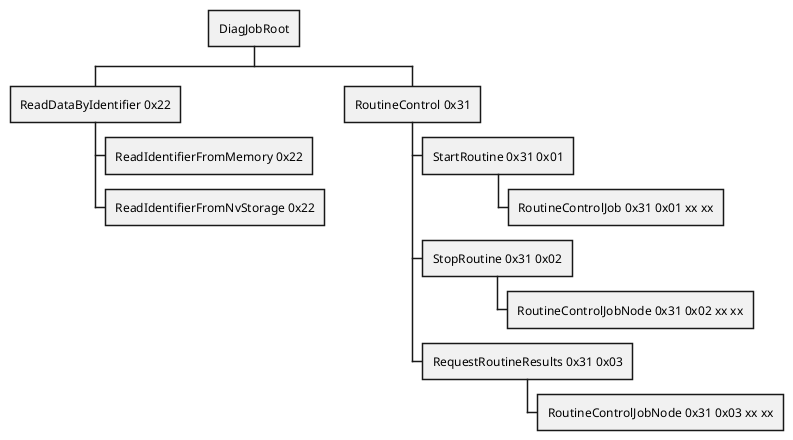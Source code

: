 @startwbs
' Diagnostic Tree
' Length: request_length so far
' Prefix-length: bytes checked by ancestor nodes
' cn: Node checks n-bytes
' Prefix of child node == Request length of parent node (SID bytes match)
* DiagJobRoot
** ReadDataByIdentifier 0x22
*** ReadIdentifierFromMemory 0x22
' different obj instances = different DIDs are checked;
*** ReadIdentifierFromNvStorage 0x22
' ** WriteDataByIdentifier 0x2E
' *** WriteIdentifierToMemory
' *** WriteIdentifierToNvStorage
' ** TesterPresent 0x3E
** RoutineControl 0x31
*** StartRoutine 0x31 0x01
**** RoutineControlJob 0x31 0x01 xx xx

*** StopRoutine 0x31 0x02
**** RoutineControlJobNode 0x31 0x02 xx xx
' Instance returned by RoutineControlJob::getStopRoutine();
*** RequestRoutineResults 0x31 0x03
**** RoutineControlJobNode 0x31 0x03 xx xx
' Instance returned by RoutineControlJob::getRequestRoutineResults();

@endwbs